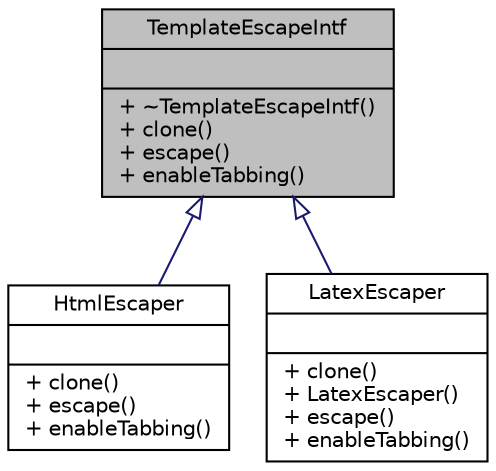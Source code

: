 digraph "TemplateEscapeIntf"
{
 // LATEX_PDF_SIZE
  edge [fontname="Helvetica",fontsize="10",labelfontname="Helvetica",labelfontsize="10"];
  node [fontname="Helvetica",fontsize="10",shape=record];
  Node1 [label="{TemplateEscapeIntf\n||+ ~TemplateEscapeIntf()\l+ clone()\l+ escape()\l+ enableTabbing()\l}",height=0.2,width=0.4,color="black", fillcolor="grey75", style="filled", fontcolor="black",tooltip="Interface used to escape characters in a string."];
  Node1 -> Node2 [dir="back",color="midnightblue",fontsize="10",style="solid",arrowtail="onormal",fontname="Helvetica"];
  Node2 [label="{HtmlEscaper\n||+ clone()\l+ escape()\l+ enableTabbing()\l}",height=0.2,width=0.4,color="black", fillcolor="white", style="filled",URL="$classHtmlEscaper.html",tooltip=" "];
  Node1 -> Node3 [dir="back",color="midnightblue",fontsize="10",style="solid",arrowtail="onormal",fontname="Helvetica"];
  Node3 [label="{LatexEscaper\n||+ clone()\l+ LatexEscaper()\l+ escape()\l+ enableTabbing()\l}",height=0.2,width=0.4,color="black", fillcolor="white", style="filled",URL="$classLatexEscaper.html",tooltip=" "];
}
